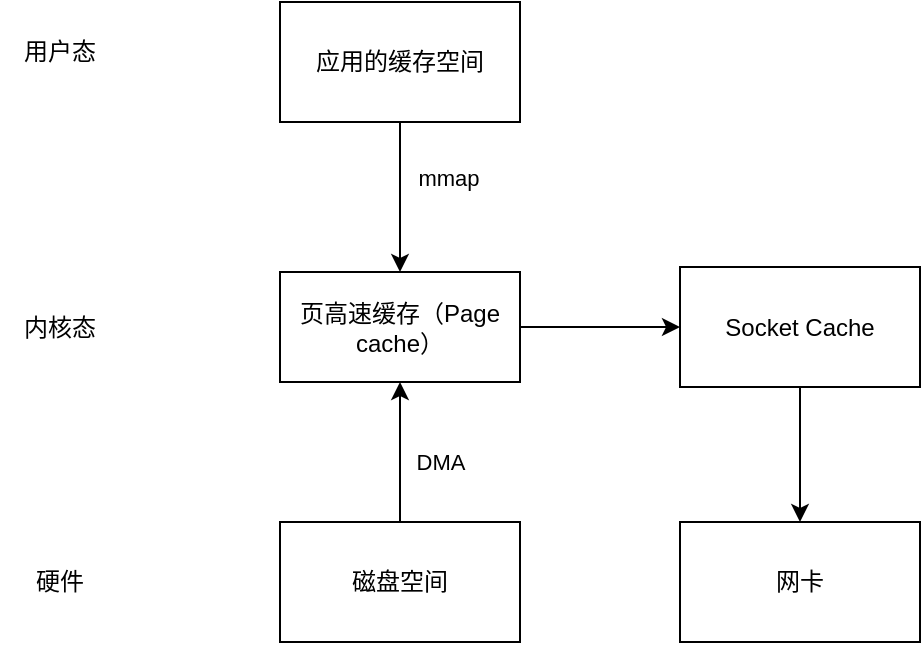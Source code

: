 <mxfile version="24.5.3" type="device">
  <diagram name="第 1 页" id="K1Sj-yQnrLiX4dnMrBLr">
    <mxGraphModel dx="1384" dy="843" grid="1" gridSize="10" guides="1" tooltips="1" connect="1" arrows="1" fold="1" page="1" pageScale="1" pageWidth="827" pageHeight="1169" math="0" shadow="0">
      <root>
        <mxCell id="0" />
        <mxCell id="1" parent="0" />
        <mxCell id="vFuyVcAWEbwmMAilC16b-2" value="" style="edgeStyle=orthogonalEdgeStyle;rounded=0;orthogonalLoop=1;jettySize=auto;html=1;entryX=0.5;entryY=0;entryDx=0;entryDy=0;" parent="1" source="vFuyVcAWEbwmMAilC16b-4" edge="1" target="vFuyVcAWEbwmMAilC16b-10">
          <mxGeometry relative="1" as="geometry">
            <mxPoint x="390" y="350" as="targetPoint" />
          </mxGeometry>
        </mxCell>
        <mxCell id="vFuyVcAWEbwmMAilC16b-3" value="mmap" style="edgeLabel;html=1;align=center;verticalAlign=middle;resizable=0;points=[];" parent="vFuyVcAWEbwmMAilC16b-2" vertex="1" connectable="0">
          <mxGeometry x="-0.36" y="5" relative="1" as="geometry">
            <mxPoint x="19" y="4" as="offset" />
          </mxGeometry>
        </mxCell>
        <mxCell id="vFuyVcAWEbwmMAilC16b-4" value="应用的缓存空间" style="rounded=0;whiteSpace=wrap;html=1;" parent="1" vertex="1">
          <mxGeometry x="330" y="240" width="120" height="60" as="geometry" />
        </mxCell>
        <mxCell id="vFuyVcAWEbwmMAilC16b-5" value="用户态" style="text;html=1;align=center;verticalAlign=middle;whiteSpace=wrap;rounded=0;" parent="1" vertex="1">
          <mxGeometry x="190" y="250" width="60" height="30" as="geometry" />
        </mxCell>
        <mxCell id="vFuyVcAWEbwmMAilC16b-6" value="" style="edgeStyle=orthogonalEdgeStyle;rounded=0;orthogonalLoop=1;jettySize=auto;html=1;exitX=0.5;exitY=0;exitDx=0;exitDy=0;" parent="1" source="vFuyVcAWEbwmMAilC16b-11" target="vFuyVcAWEbwmMAilC16b-10" edge="1">
          <mxGeometry relative="1" as="geometry">
            <mxPoint x="420" y="490" as="sourcePoint" />
          </mxGeometry>
        </mxCell>
        <mxCell id="vFuyVcAWEbwmMAilC16b-7" value="DMA" style="edgeLabel;html=1;align=center;verticalAlign=middle;resizable=0;points=[];" parent="vFuyVcAWEbwmMAilC16b-6" vertex="1" connectable="0">
          <mxGeometry x="0.257" y="-4" relative="1" as="geometry">
            <mxPoint x="16" y="14" as="offset" />
          </mxGeometry>
        </mxCell>
        <mxCell id="_-R1vukn2oTAUmUqnmtw-1" style="edgeStyle=orthogonalEdgeStyle;rounded=0;orthogonalLoop=1;jettySize=auto;html=1;" edge="1" parent="1" source="vFuyVcAWEbwmMAilC16b-10" target="_-R1vukn2oTAUmUqnmtw-2">
          <mxGeometry relative="1" as="geometry">
            <mxPoint x="540" y="402.5" as="targetPoint" />
          </mxGeometry>
        </mxCell>
        <mxCell id="vFuyVcAWEbwmMAilC16b-10" value="页高速缓存（Page cache）" style="rounded=0;whiteSpace=wrap;html=1;" parent="1" vertex="1">
          <mxGeometry x="330" y="375" width="120" height="55" as="geometry" />
        </mxCell>
        <mxCell id="vFuyVcAWEbwmMAilC16b-11" value="磁盘空间" style="rounded=0;whiteSpace=wrap;html=1;" parent="1" vertex="1">
          <mxGeometry x="330" y="500" width="120" height="60" as="geometry" />
        </mxCell>
        <mxCell id="vFuyVcAWEbwmMAilC16b-12" value="硬件" style="text;html=1;align=center;verticalAlign=middle;whiteSpace=wrap;rounded=0;" parent="1" vertex="1">
          <mxGeometry x="190" y="515" width="60" height="30" as="geometry" />
        </mxCell>
        <mxCell id="vFuyVcAWEbwmMAilC16b-13" value="内核态" style="text;html=1;align=center;verticalAlign=middle;whiteSpace=wrap;rounded=0;" parent="1" vertex="1">
          <mxGeometry x="190" y="387.5" width="60" height="30" as="geometry" />
        </mxCell>
        <mxCell id="_-R1vukn2oTAUmUqnmtw-4" value="" style="edgeStyle=orthogonalEdgeStyle;rounded=0;orthogonalLoop=1;jettySize=auto;html=1;" edge="1" parent="1" source="_-R1vukn2oTAUmUqnmtw-2" target="_-R1vukn2oTAUmUqnmtw-3">
          <mxGeometry relative="1" as="geometry" />
        </mxCell>
        <mxCell id="_-R1vukn2oTAUmUqnmtw-2" value="Socket Cache" style="rounded=0;whiteSpace=wrap;html=1;" vertex="1" parent="1">
          <mxGeometry x="530" y="372.5" width="120" height="60" as="geometry" />
        </mxCell>
        <mxCell id="_-R1vukn2oTAUmUqnmtw-3" value="网卡" style="rounded=0;whiteSpace=wrap;html=1;" vertex="1" parent="1">
          <mxGeometry x="530" y="500" width="120" height="60" as="geometry" />
        </mxCell>
      </root>
    </mxGraphModel>
  </diagram>
</mxfile>
